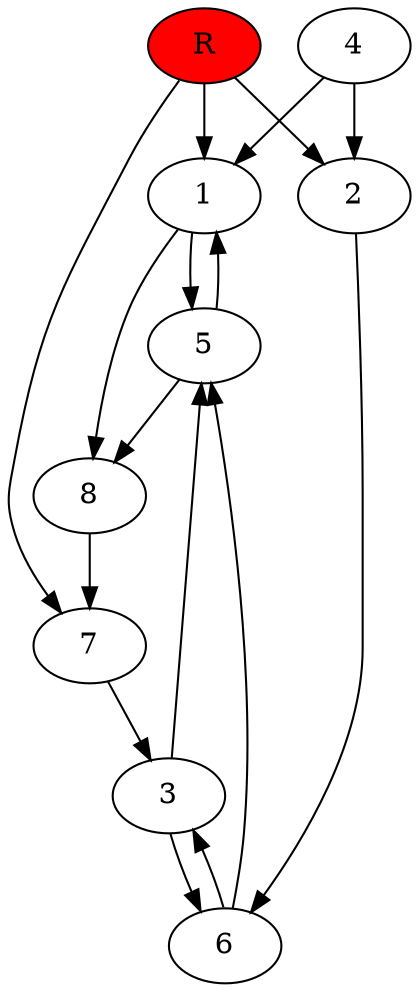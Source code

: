 digraph prb59118 {
	1
	2
	3
	4
	5
	6
	7
	8
	R [fillcolor="#ff0000" style=filled]
	1 -> 5
	1 -> 8
	2 -> 6
	3 -> 5
	3 -> 6
	4 -> 1
	4 -> 2
	5 -> 1
	5 -> 8
	6 -> 3
	6 -> 5
	7 -> 3
	8 -> 7
	R -> 1
	R -> 2
	R -> 7
}
